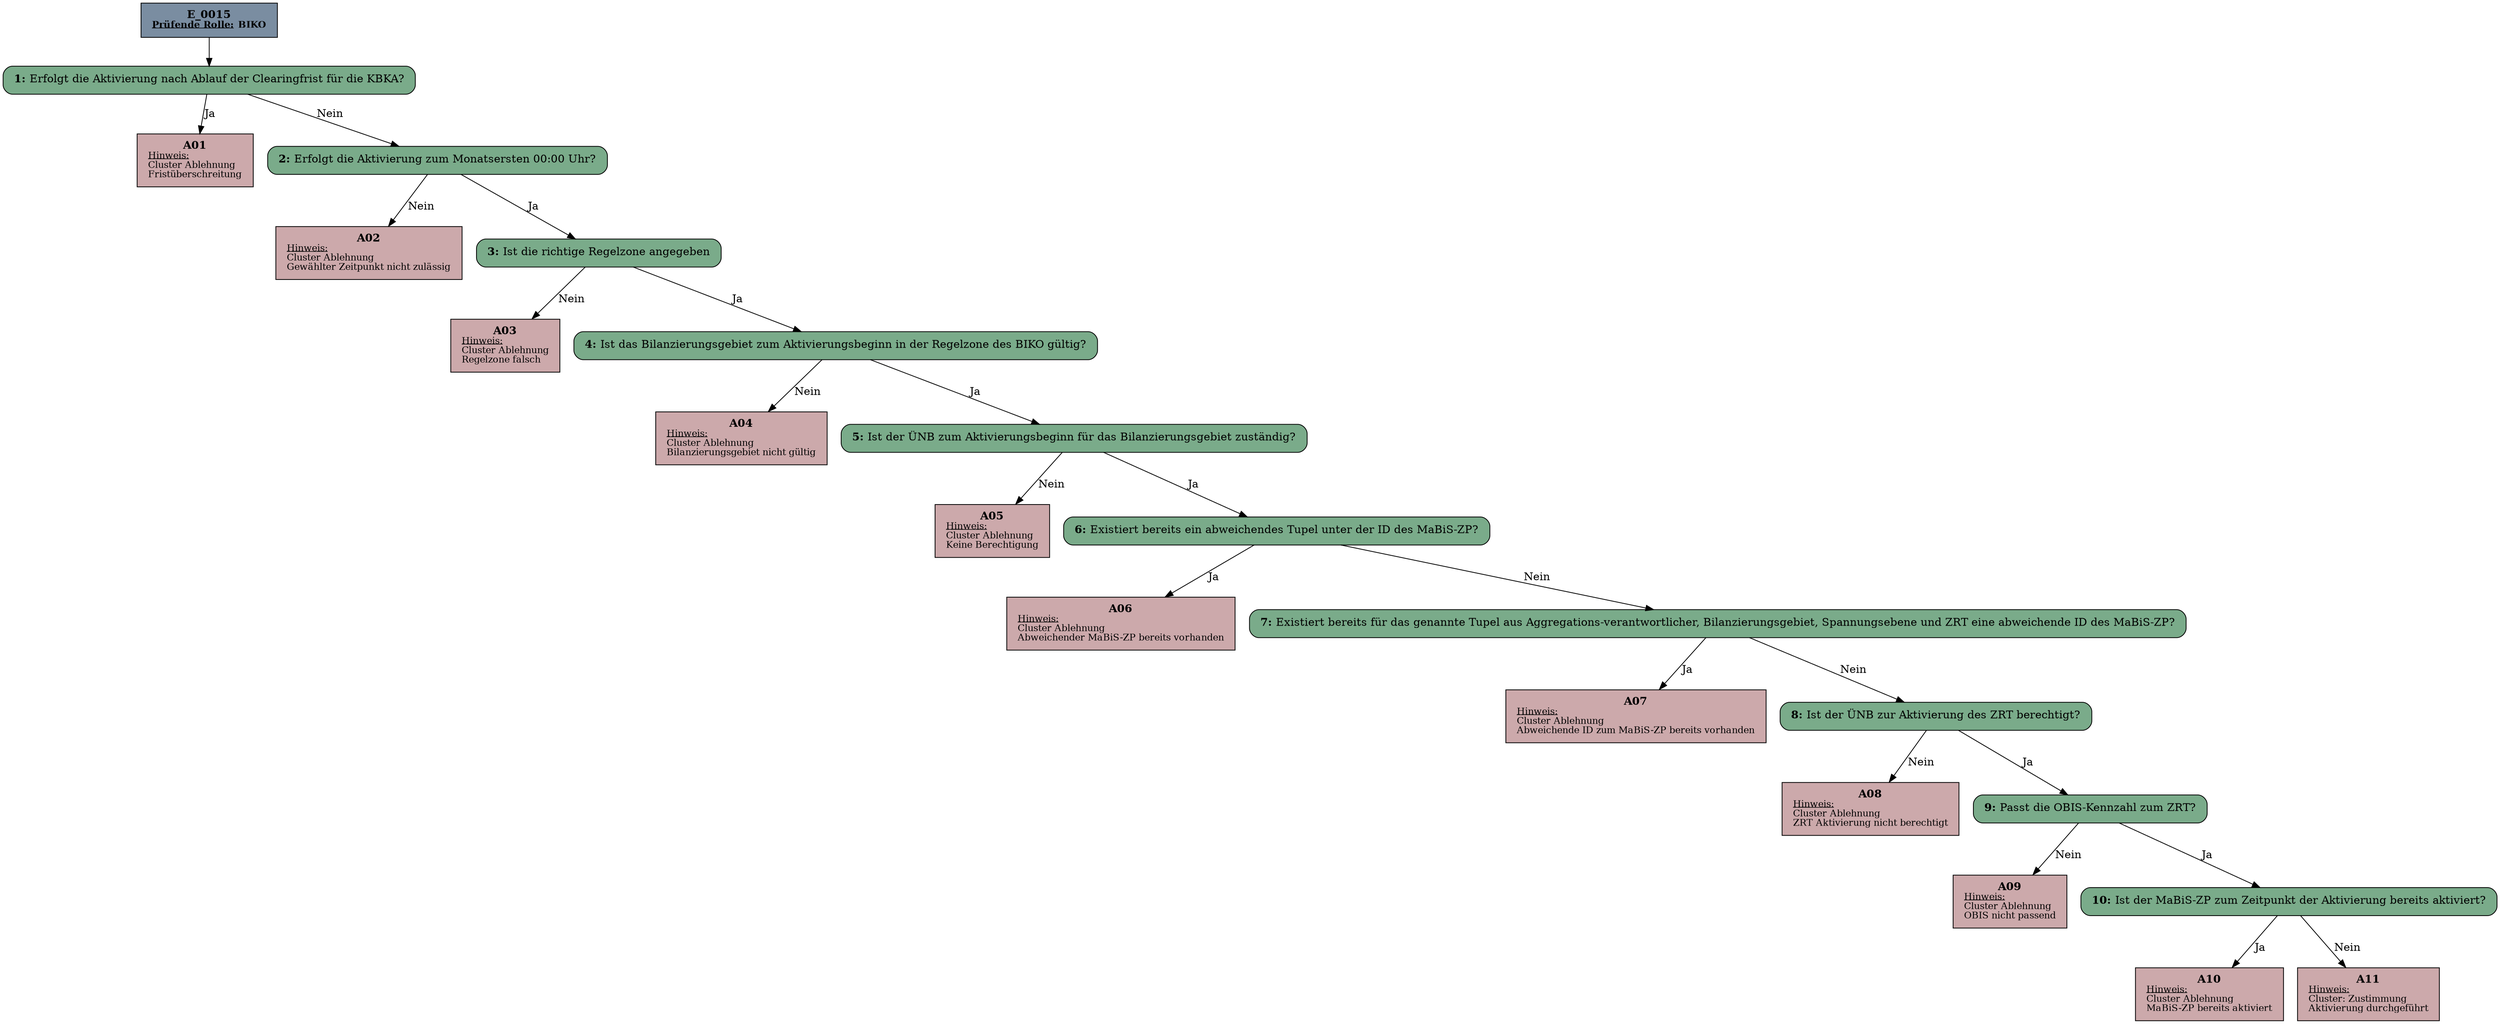 digraph D {
    "Start" [margin="0.2,0.12", shape=box, style=filled, fillcolor="#7a8da1", label=<<B>E_0015</B><BR align="center"/><FONT point-size="12"><B><U>Prüfende Rolle:</U> BIKO</B></FONT><BR align="center"/>>];
    "1" [margin="0.2,0.12", pad="2,0", shape=box, style="filled,rounded", fillcolor="#7aab8a", label=<<B>1: </B>Erfolgt die Aktivierung nach Ablauf der Clearingfrist für die KBKA?<BR align="left"/>>];
    "A01" [margin="0.2,0.12", shape=box, style=filled, fillcolor="#cca9ab", label=<<B>A01</B><BR align="center"/><FONT point-size="12"><U>Hinweis:</U><BR align="left"/>Cluster Ablehnung<BR align="left"/>Fristüberschreitung<BR align="left"/></FONT>>];
    "2" [margin="0.2,0.12", pad="2,0", shape=box, style="filled,rounded", fillcolor="#7aab8a", label=<<B>2: </B>Erfolgt die Aktivierung zum Monatsersten 00:00 Uhr?<BR align="left"/>>];
    "A02" [margin="0.2,0.12", shape=box, style=filled, fillcolor="#cca9ab", label=<<B>A02</B><BR align="center"/><FONT point-size="12"><U>Hinweis:</U><BR align="left"/>Cluster Ablehnung<BR align="left"/>Gewählter Zeitpunkt nicht zulässig<BR align="left"/></FONT>>];
    "3" [margin="0.2,0.12", pad="2,0", shape=box, style="filled,rounded", fillcolor="#7aab8a", label=<<B>3: </B>Ist die richtige Regelzone angegeben<BR align="left"/>>];
    "A03" [margin="0.2,0.12", shape=box, style=filled, fillcolor="#cca9ab", label=<<B>A03</B><BR align="center"/><FONT point-size="12"><U>Hinweis:</U><BR align="left"/>Cluster Ablehnung<BR align="left"/>Regelzone falsch<BR align="left"/></FONT>>];
    "4" [margin="0.2,0.12", pad="2,0", shape=box, style="filled,rounded", fillcolor="#7aab8a", label=<<B>4: </B>Ist das Bilanzierungsgebiet zum Aktivierungsbeginn in der Regelzone des BIKO gültig?<BR align="left"/>>];
    "A04" [margin="0.2,0.12", shape=box, style=filled, fillcolor="#cca9ab", label=<<B>A04</B><BR align="center"/><FONT point-size="12"><U>Hinweis:</U><BR align="left"/>Cluster Ablehnung<BR align="left"/>Bilanzierungsgebiet nicht gültig<BR align="left"/></FONT>>];
    "5" [margin="0.2,0.12", pad="2,0", shape=box, style="filled,rounded", fillcolor="#7aab8a", label=<<B>5: </B>Ist der ÜNB zum Aktivierungsbeginn für das Bilanzierungsgebiet zuständig?<BR align="left"/>>];
    "A05" [margin="0.2,0.12", shape=box, style=filled, fillcolor="#cca9ab", label=<<B>A05</B><BR align="center"/><FONT point-size="12"><U>Hinweis:</U><BR align="left"/>Cluster Ablehnung<BR align="left"/>Keine Berechtigung<BR align="left"/></FONT>>];
    "6" [margin="0.2,0.12", pad="2,0", shape=box, style="filled,rounded", fillcolor="#7aab8a", label=<<B>6: </B>Existiert bereits ein abweichendes Tupel unter der ID des MaBiS-ZP?<BR align="left"/>>];
    "A06" [margin="0.2,0.12", shape=box, style=filled, fillcolor="#cca9ab", label=<<B>A06</B><BR align="center"/><FONT point-size="12"><U>Hinweis:</U><BR align="left"/>Cluster Ablehnung<BR align="left"/>Abweichender MaBiS-ZP bereits vorhanden<BR align="left"/></FONT>>];
    "7" [margin="0.2,0.12", pad="2,0", shape=box, style="filled,rounded", fillcolor="#7aab8a", label=<<B>7: </B>Existiert bereits für das genannte Tupel aus Aggregations-verantwortlicher, Bilanzierungsgebiet, Spannungsebene und ZRT eine abweichende ID des MaBiS-ZP?<BR align="left"/>>];
    "A07" [margin="0.2,0.12", shape=box, style=filled, fillcolor="#cca9ab", label=<<B>A07</B><BR align="center"/><FONT point-size="12"><U>Hinweis:</U><BR align="left"/>Cluster Ablehnung<BR align="left"/>Abweichende ID zum MaBiS-ZP bereits vorhanden<BR align="left"/></FONT>>];
    "8" [margin="0.2,0.12", pad="2,0", shape=box, style="filled,rounded", fillcolor="#7aab8a", label=<<B>8: </B>Ist der ÜNB zur Aktivierung des ZRT berechtigt?<BR align="left"/>>];
    "A08" [margin="0.2,0.12", shape=box, style=filled, fillcolor="#cca9ab", label=<<B>A08</B><BR align="center"/><FONT point-size="12"><U>Hinweis:</U><BR align="left"/>Cluster Ablehnung<BR align="left"/>ZRT Aktivierung nicht berechtigt<BR align="left"/></FONT>>];
    "9" [margin="0.2,0.12", pad="2,0", shape=box, style="filled,rounded", fillcolor="#7aab8a", label=<<B>9: </B>Passt die OBIS-Kennzahl zum ZRT?<BR align="left"/>>];
    "A09" [margin="0.2,0.12", shape=box, style=filled, fillcolor="#cca9ab", label=<<B>A09</B><BR align="center"/><FONT point-size="12"><U>Hinweis:</U><BR align="left"/>Cluster Ablehnung<BR align="left"/>OBIS nicht passend<BR align="left"/></FONT>>];
    "10" [margin="0.2,0.12", pad="2,0", shape=box, style="filled,rounded", fillcolor="#7aab8a", label=<<B>10: </B>Ist der MaBiS-ZP zum Zeitpunkt der Aktivierung bereits aktiviert?<BR align="left"/>>];
    "A10" [margin="0.2,0.12", shape=box, style=filled, fillcolor="#cca9ab", label=<<B>A10</B><BR align="center"/><FONT point-size="12"><U>Hinweis:</U><BR align="left"/>Cluster Ablehnung<BR align="left"/>MaBiS-ZP bereits aktiviert<BR align="left"/></FONT>>];
    "A11" [margin="0.2,0.12", shape=box, style=filled, fillcolor="#cca9ab", label=<<B>A11</B><BR align="center"/><FONT point-size="12"><U>Hinweis:</U><BR align="left"/>Cluster: Zustimmung<BR align="left"/>Aktivierung durchgeführt<BR align="left"/></FONT>>];

    "Start" -> "1";
    "1" -> "A01" [label="Ja"];
    "1" -> "2" [label="Nein"];
    "2" -> "A02" [label="Nein"];
    "2" -> "3" [label="Ja"];
    "3" -> "A03" [label="Nein"];
    "3" -> "4" [label="Ja"];
    "4" -> "A04" [label="Nein"];
    "4" -> "5" [label="Ja"];
    "5" -> "A05" [label="Nein"];
    "5" -> "6" [label="Ja"];
    "6" -> "A06" [label="Ja"];
    "6" -> "7" [label="Nein"];
    "7" -> "A07" [label="Ja"];
    "7" -> "8" [label="Nein"];
    "8" -> "A08" [label="Nein"];
    "8" -> "9" [label="Ja"];
    "9" -> "A09" [label="Nein"];
    "9" -> "10" [label="Ja"];
    "10" -> "A10" [label="Ja"];
    "10" -> "A11" [label="Nein"];
}
